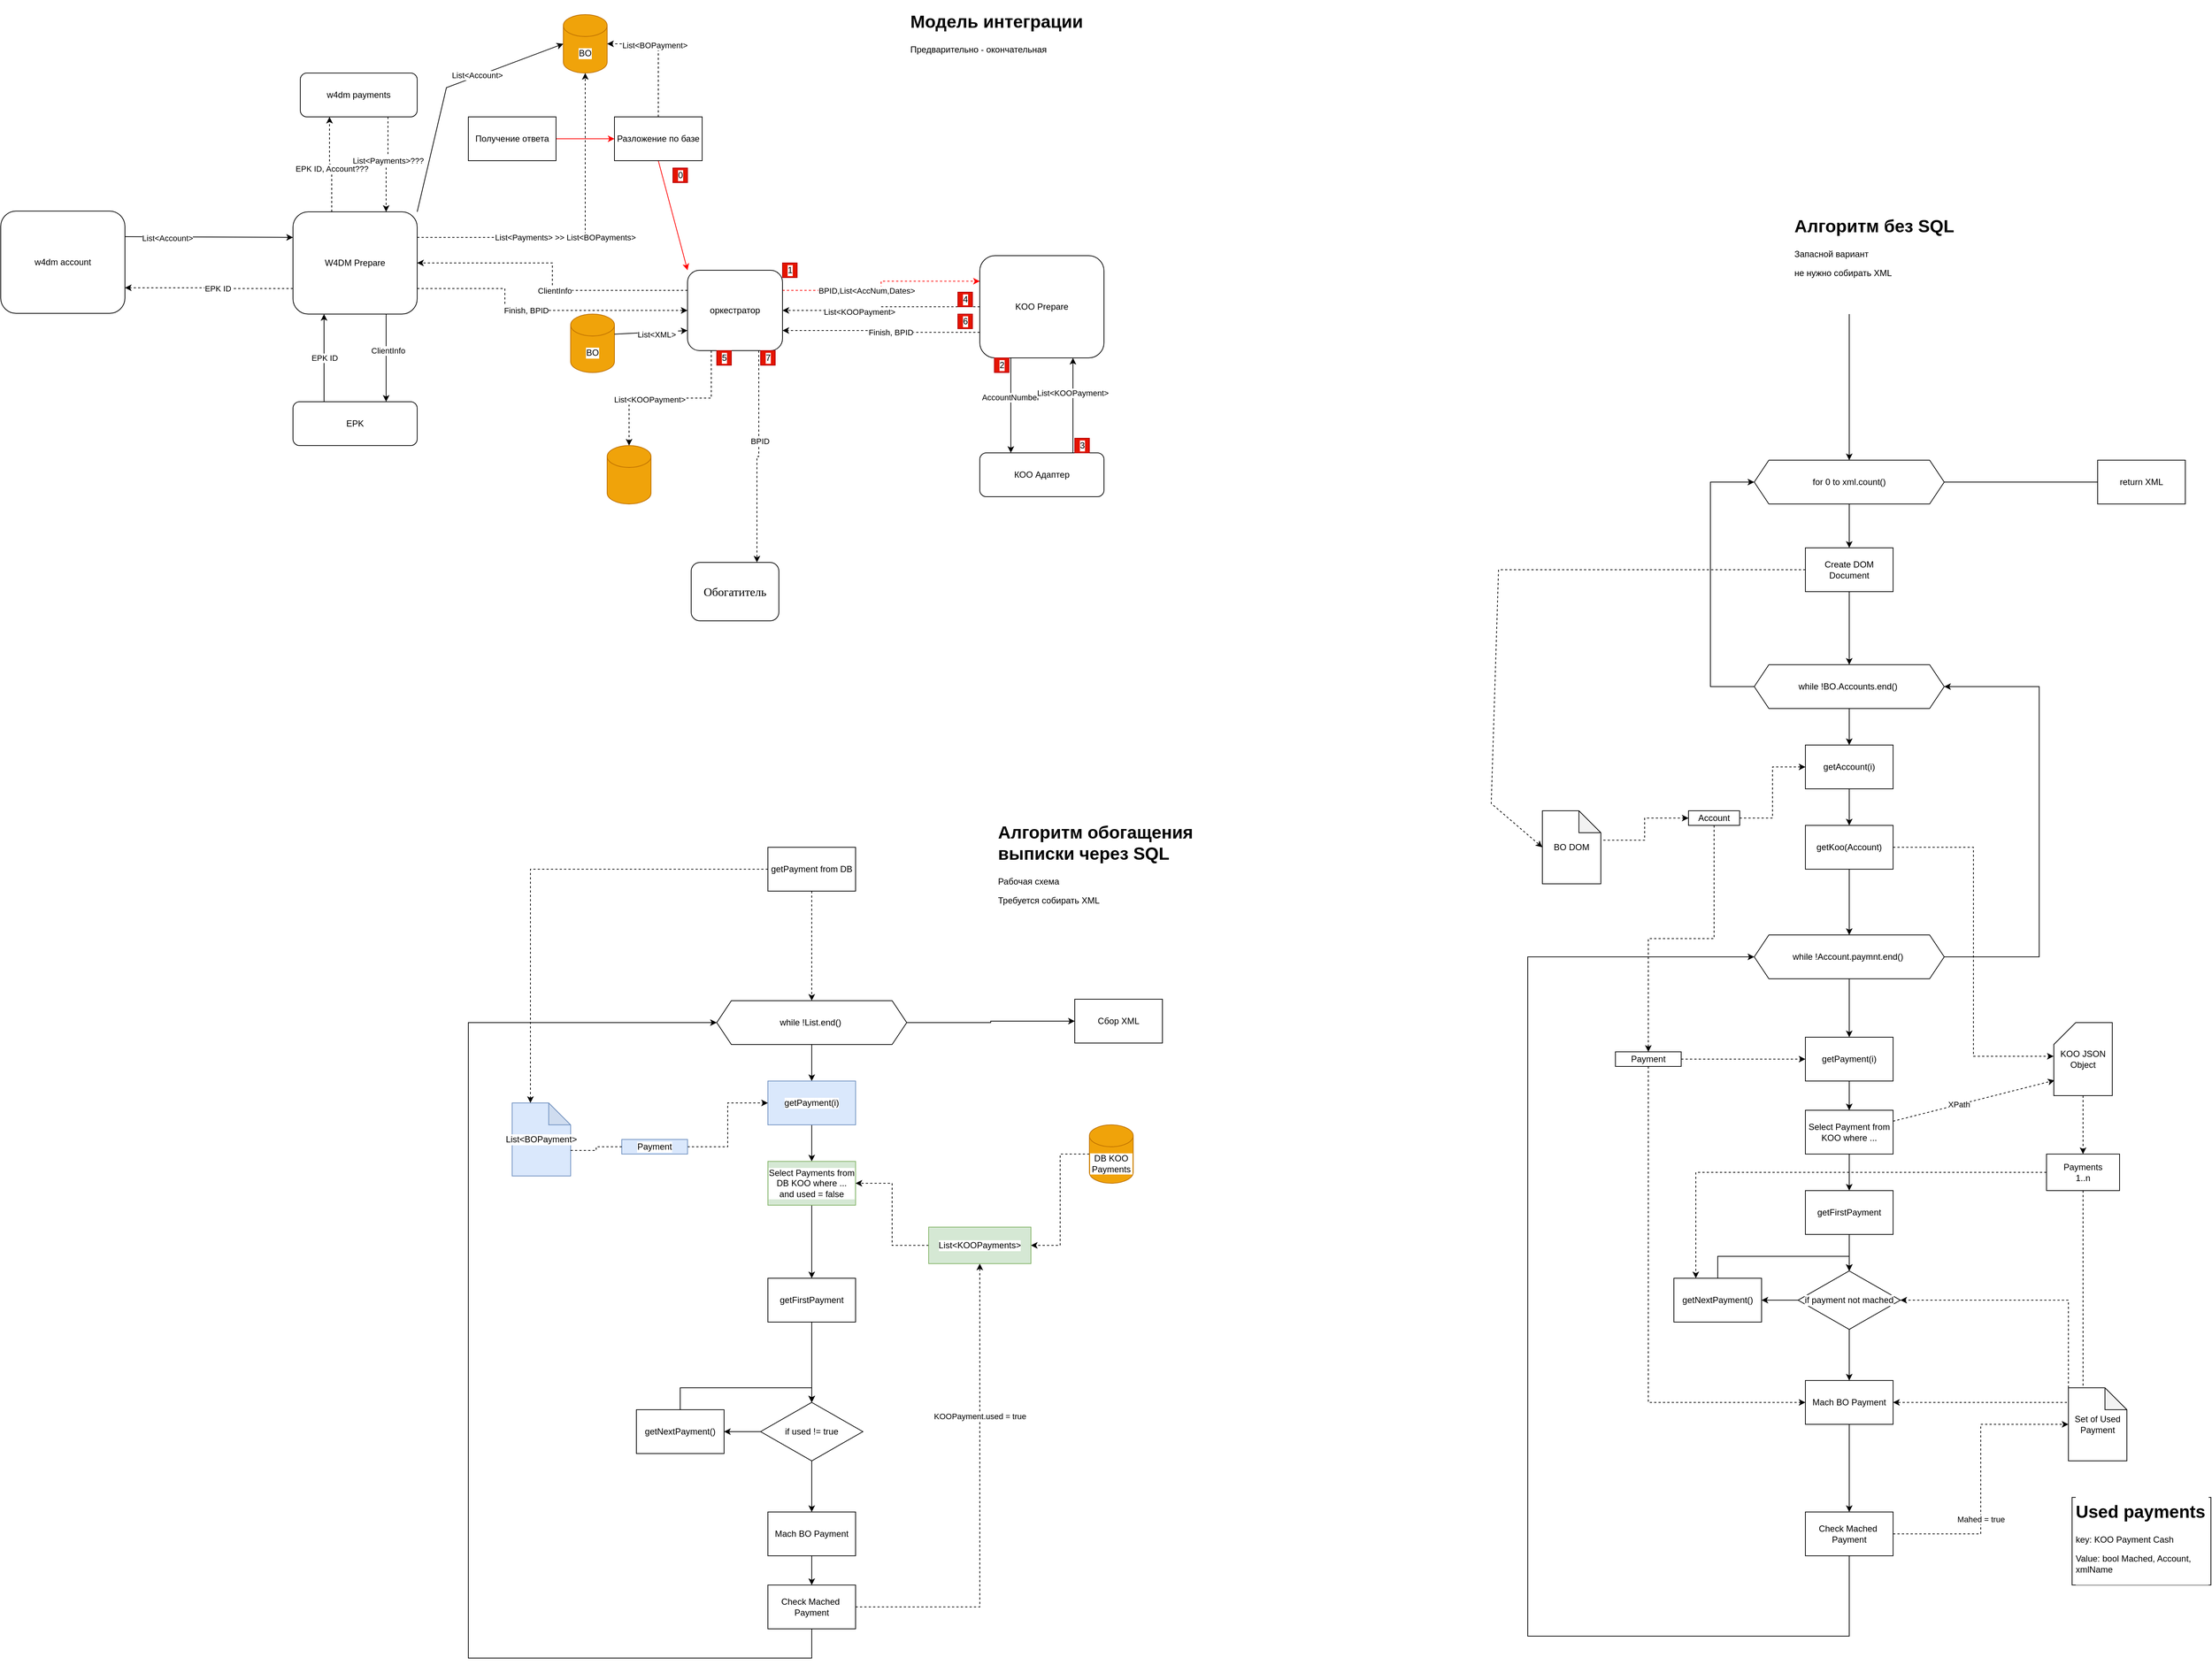 <mxfile version="15.7.0" type="github">
  <diagram name="Page-1" id="2a216829-ef6e-dabb-86c1-c78162f3ba2b">
    <mxGraphModel dx="3617" dy="649" grid="1" gridSize="10" guides="1" tooltips="1" connect="1" arrows="1" fold="1" page="1" pageScale="1" pageWidth="2500" pageHeight="2500" background="none" math="0" shadow="0">
      <root>
        <mxCell id="0" />
        <mxCell id="1" parent="0" />
        <mxCell id="DUJSbAO_SeQVWcdD6BOS-155" style="edgeStyle=orthogonalEdgeStyle;rounded=0;orthogonalLoop=1;jettySize=auto;html=1;exitX=1;exitY=0.25;exitDx=0;exitDy=0;entryX=0;entryY=0.25;entryDx=0;entryDy=0;dashed=1;labelBackgroundColor=default;fontColor=default;strokeColor=#FF0000;fillColor=#f8cecc;" parent="1" source="DUJSbAO_SeQVWcdD6BOS-2" target="DUJSbAO_SeQVWcdD6BOS-3" edge="1">
          <mxGeometry relative="1" as="geometry" />
        </mxCell>
        <mxCell id="DUJSbAO_SeQVWcdD6BOS-156" value="BPID,List&amp;lt;AccNum,Dates&amp;gt;" style="edgeLabel;html=1;align=center;verticalAlign=middle;resizable=0;points=[];fontColor=default;labelBackgroundColor=default;" parent="DUJSbAO_SeQVWcdD6BOS-155" vertex="1" connectable="0">
          <mxGeometry x="-0.188" relative="1" as="geometry">
            <mxPoint as="offset" />
          </mxGeometry>
        </mxCell>
        <mxCell id="DUJSbAO_SeQVWcdD6BOS-170" style="edgeStyle=orthogonalEdgeStyle;rounded=0;orthogonalLoop=1;jettySize=auto;html=1;exitX=0.75;exitY=1;exitDx=0;exitDy=0;entryX=0.75;entryY=0;entryDx=0;entryDy=0;dashed=1;labelBackgroundColor=default;fontColor=default;strokeColor=default;fillColor=default;" parent="1" source="DUJSbAO_SeQVWcdD6BOS-2" target="DUJSbAO_SeQVWcdD6BOS-76" edge="1">
          <mxGeometry relative="1" as="geometry" />
        </mxCell>
        <mxCell id="DUJSbAO_SeQVWcdD6BOS-173" value="BPID" style="edgeLabel;html=1;align=center;verticalAlign=middle;resizable=0;points=[];fontColor=default;labelBackgroundColor=default;" parent="DUJSbAO_SeQVWcdD6BOS-170" vertex="1" connectable="0">
          <mxGeometry x="-0.154" y="1" relative="1" as="geometry">
            <mxPoint as="offset" />
          </mxGeometry>
        </mxCell>
        <mxCell id="DUJSbAO_SeQVWcdD6BOS-2" value="оркестратор" style="rounded=1;whiteSpace=wrap;html=1;fillColor=default;strokeColor=default;fontColor=default;labelBackgroundColor=default;" parent="1" vertex="1">
          <mxGeometry x="370" y="380" width="130" height="110" as="geometry" />
        </mxCell>
        <mxCell id="DUJSbAO_SeQVWcdD6BOS-158" style="edgeStyle=orthogonalEdgeStyle;rounded=0;orthogonalLoop=1;jettySize=auto;html=1;exitX=0;exitY=0.5;exitDx=0;exitDy=0;entryX=1;entryY=0.5;entryDx=0;entryDy=0;dashed=1;labelBackgroundColor=default;fontColor=default;strokeColor=default;fillColor=default;" parent="1" source="DUJSbAO_SeQVWcdD6BOS-3" target="DUJSbAO_SeQVWcdD6BOS-2" edge="1">
          <mxGeometry relative="1" as="geometry" />
        </mxCell>
        <mxCell id="DUJSbAO_SeQVWcdD6BOS-159" value="List&amp;lt;KOOPayment&amp;gt;" style="edgeLabel;html=1;align=center;verticalAlign=middle;resizable=0;points=[];fontColor=default;labelBackgroundColor=default;" parent="DUJSbAO_SeQVWcdD6BOS-158" vertex="1" connectable="0">
          <mxGeometry x="0.236" y="2" relative="1" as="geometry">
            <mxPoint as="offset" />
          </mxGeometry>
        </mxCell>
        <mxCell id="DUJSbAO_SeQVWcdD6BOS-167" style="edgeStyle=orthogonalEdgeStyle;rounded=0;orthogonalLoop=1;jettySize=auto;html=1;exitX=0;exitY=0.75;exitDx=0;exitDy=0;entryX=1;entryY=0.75;entryDx=0;entryDy=0;dashed=1;labelBackgroundColor=default;fontColor=default;strokeColor=default;fillColor=default;" parent="1" source="DUJSbAO_SeQVWcdD6BOS-3" target="DUJSbAO_SeQVWcdD6BOS-2" edge="1">
          <mxGeometry relative="1" as="geometry" />
        </mxCell>
        <mxCell id="DUJSbAO_SeQVWcdD6BOS-168" value="Finish, BPID" style="edgeLabel;html=1;align=center;verticalAlign=middle;resizable=0;points=[];fontColor=default;labelBackgroundColor=default;" parent="DUJSbAO_SeQVWcdD6BOS-167" vertex="1" connectable="0">
          <mxGeometry x="-0.105" relative="1" as="geometry">
            <mxPoint as="offset" />
          </mxGeometry>
        </mxCell>
        <mxCell id="DUJSbAO_SeQVWcdD6BOS-3" value="KOO Prepare" style="rounded=1;whiteSpace=wrap;html=1;fillColor=default;strokeColor=default;fontColor=default;labelBackgroundColor=default;" parent="1" vertex="1">
          <mxGeometry x="770" y="360" width="170" height="140" as="geometry" />
        </mxCell>
        <mxCell id="DUJSbAO_SeQVWcdD6BOS-4" value="КОО Адаптер" style="rounded=1;whiteSpace=wrap;html=1;fillColor=default;strokeColor=default;fontColor=default;labelBackgroundColor=default;" parent="1" vertex="1">
          <mxGeometry x="770" y="630" width="170" height="60" as="geometry" />
        </mxCell>
        <mxCell id="DUJSbAO_SeQVWcdD6BOS-7" value="" style="endArrow=classic;html=1;rounded=0;labelBackgroundColor=default;fontColor=default;strokeColor=default;entryX=0.25;entryY=0;entryDx=0;entryDy=0;exitX=0.25;exitY=1;exitDx=0;exitDy=0;" parent="1" source="DUJSbAO_SeQVWcdD6BOS-3" target="DUJSbAO_SeQVWcdD6BOS-4" edge="1">
          <mxGeometry width="50" height="50" relative="1" as="geometry">
            <mxPoint x="700" y="560" as="sourcePoint" />
            <mxPoint x="750" y="510" as="targetPoint" />
          </mxGeometry>
        </mxCell>
        <mxCell id="DUJSbAO_SeQVWcdD6BOS-8" value="AccountNumber" style="edgeLabel;html=1;align=center;verticalAlign=middle;resizable=0;points=[];fontColor=default;labelBackgroundColor=default;" parent="DUJSbAO_SeQVWcdD6BOS-7" vertex="1" connectable="0">
          <mxGeometry x="-0.169" y="-1" relative="1" as="geometry">
            <mxPoint as="offset" />
          </mxGeometry>
        </mxCell>
        <mxCell id="DUJSbAO_SeQVWcdD6BOS-10" value="" style="endArrow=classic;html=1;rounded=0;labelBackgroundColor=default;fontColor=default;strokeColor=default;entryX=0.75;entryY=1;entryDx=0;entryDy=0;exitX=0.75;exitY=0;exitDx=0;exitDy=0;" parent="1" source="DUJSbAO_SeQVWcdD6BOS-4" target="DUJSbAO_SeQVWcdD6BOS-3" edge="1">
          <mxGeometry width="50" height="50" relative="1" as="geometry">
            <mxPoint x="820" y="610" as="sourcePoint" />
            <mxPoint x="870" y="560" as="targetPoint" />
          </mxGeometry>
        </mxCell>
        <mxCell id="DUJSbAO_SeQVWcdD6BOS-11" value="List&amp;lt;KOOPayment&amp;gt;" style="edgeLabel;html=1;align=center;verticalAlign=middle;resizable=0;points=[];fontColor=default;labelBackgroundColor=default;" parent="DUJSbAO_SeQVWcdD6BOS-10" vertex="1" connectable="0">
          <mxGeometry x="0.262" y="2" relative="1" as="geometry">
            <mxPoint x="1" as="offset" />
          </mxGeometry>
        </mxCell>
        <mxCell id="DUJSbAO_SeQVWcdD6BOS-41" value="BO" style="shape=cylinder3;whiteSpace=wrap;html=1;boundedLbl=1;backgroundOutline=1;size=15;fontColor=#000000;strokeColor=#BD7000;fillColor=#f0a30a;labelBackgroundColor=default;" parent="1" vertex="1">
          <mxGeometry x="210" y="440" width="60" height="80" as="geometry" />
        </mxCell>
        <mxCell id="DUJSbAO_SeQVWcdD6BOS-42" value="" style="endArrow=classic;html=1;rounded=0;labelBackgroundColor=default;fontColor=default;strokeColor=default;exitX=1;exitY=0;exitDx=0;exitDy=27.5;exitPerimeter=0;entryX=0;entryY=0.75;entryDx=0;entryDy=0;" parent="1" source="DUJSbAO_SeQVWcdD6BOS-41" target="DUJSbAO_SeQVWcdD6BOS-2" edge="1">
          <mxGeometry width="50" height="50" relative="1" as="geometry">
            <mxPoint x="350" y="570" as="sourcePoint" />
            <mxPoint x="400" y="520" as="targetPoint" />
          </mxGeometry>
        </mxCell>
        <mxCell id="DUJSbAO_SeQVWcdD6BOS-43" value="List&amp;lt;XML&amp;gt;&amp;nbsp;" style="edgeLabel;html=1;align=center;verticalAlign=middle;resizable=0;points=[];fontColor=default;labelBackgroundColor=default;" parent="DUJSbAO_SeQVWcdD6BOS-42" vertex="1" connectable="0">
          <mxGeometry x="0.158" y="-3" relative="1" as="geometry">
            <mxPoint x="1" as="offset" />
          </mxGeometry>
        </mxCell>
        <mxCell id="DUJSbAO_SeQVWcdD6BOS-76" value="&lt;p class=&quot;MsoNormal&quot;&gt;&lt;span style=&quot;font-size: 12.0pt ; line-height: 107% ; font-family: &amp;quot;times new roman&amp;quot; , serif&quot;&gt;Обогатитель&lt;/span&gt;&lt;/p&gt;" style="rounded=1;whiteSpace=wrap;html=1;fillColor=default;strokeColor=default;fontColor=default;labelBackgroundColor=default;" parent="1" vertex="1">
          <mxGeometry x="375" y="780" width="120" height="80" as="geometry" />
        </mxCell>
        <mxCell id="DUJSbAO_SeQVWcdD6BOS-90" style="edgeStyle=orthogonalEdgeStyle;rounded=0;orthogonalLoop=1;jettySize=auto;html=1;exitX=0.5;exitY=1;exitDx=0;exitDy=0;entryX=0.5;entryY=0;entryDx=0;entryDy=0;labelBackgroundColor=default;fontColor=default;strokeColor=default;fillColor=default;" parent="1" source="DUJSbAO_SeQVWcdD6BOS-78" edge="1">
          <mxGeometry relative="1" as="geometry">
            <mxPoint x="540" y="1490" as="targetPoint" />
          </mxGeometry>
        </mxCell>
        <mxCell id="DUJSbAO_SeQVWcdD6BOS-263" style="edgeStyle=orthogonalEdgeStyle;rounded=0;orthogonalLoop=1;jettySize=auto;html=1;exitX=1;exitY=0.5;exitDx=0;exitDy=0;labelBackgroundColor=default;fontColor=default;strokeColor=default;fillColor=default;" parent="1" source="DUJSbAO_SeQVWcdD6BOS-78" target="DUJSbAO_SeQVWcdD6BOS-264" edge="1">
          <mxGeometry relative="1" as="geometry">
            <mxPoint x="1250" y="1409.571" as="targetPoint" />
          </mxGeometry>
        </mxCell>
        <mxCell id="DUJSbAO_SeQVWcdD6BOS-78" value="while !List.end()&amp;nbsp;" style="shape=hexagon;perimeter=hexagonPerimeter2;whiteSpace=wrap;html=1;fixedSize=1;labelBackgroundColor=default;fontColor=default;strokeColor=default;fillColor=default;" parent="1" vertex="1">
          <mxGeometry x="410.0" y="1380" width="260" height="60" as="geometry" />
        </mxCell>
        <mxCell id="DUJSbAO_SeQVWcdD6BOS-98" style="edgeStyle=orthogonalEdgeStyle;rounded=0;orthogonalLoop=1;jettySize=auto;html=1;exitX=0.5;exitY=1;exitDx=0;exitDy=0;entryX=0.5;entryY=0;entryDx=0;entryDy=0;labelBackgroundColor=default;fontColor=default;strokeColor=default;fillColor=default;" parent="1" source="DUJSbAO_SeQVWcdD6BOS-79" target="DUJSbAO_SeQVWcdD6BOS-93" edge="1">
          <mxGeometry relative="1" as="geometry" />
        </mxCell>
        <mxCell id="DUJSbAO_SeQVWcdD6BOS-79" value="getPayment(i)" style="rounded=0;whiteSpace=wrap;html=1;labelBackgroundColor=default;strokeColor=#6c8ebf;fillColor=#dae8fc;fontColor=default;" parent="1" vertex="1">
          <mxGeometry x="480.0" y="1490" width="120" height="60" as="geometry" />
        </mxCell>
        <mxCell id="DUJSbAO_SeQVWcdD6BOS-81" value="List&amp;lt;BOPayment&amp;gt;" style="shape=note;whiteSpace=wrap;html=1;backgroundOutline=1;darkOpacity=0.05;labelBackgroundColor=default;strokeColor=#6c8ebf;fillColor=#dae8fc;fontColor=default;" parent="1" vertex="1">
          <mxGeometry x="130.0" y="1520" width="80" height="100" as="geometry" />
        </mxCell>
        <mxCell id="DUJSbAO_SeQVWcdD6BOS-101" style="edgeStyle=orthogonalEdgeStyle;rounded=0;orthogonalLoop=1;jettySize=auto;html=1;exitX=0.5;exitY=1;exitDx=0;exitDy=0;labelBackgroundColor=default;fontColor=default;strokeColor=default;fillColor=default;entryX=0.5;entryY=0;entryDx=0;entryDy=0;" parent="1" source="DUJSbAO_SeQVWcdD6BOS-93" target="DUJSbAO_SeQVWcdD6BOS-116" edge="1">
          <mxGeometry relative="1" as="geometry">
            <mxPoint x="540.0" y="1750" as="targetPoint" />
          </mxGeometry>
        </mxCell>
        <mxCell id="DUJSbAO_SeQVWcdD6BOS-93" value="Select Payments from DB KOO where ... and used = false" style="rounded=0;whiteSpace=wrap;html=1;labelBackgroundColor=default;strokeColor=#82b366;fillColor=#d5e8d4;fontColor=default;" parent="1" vertex="1">
          <mxGeometry x="480.0" y="1600" width="120" height="60" as="geometry" />
        </mxCell>
        <mxCell id="DUJSbAO_SeQVWcdD6BOS-96" style="edgeStyle=orthogonalEdgeStyle;rounded=0;orthogonalLoop=1;jettySize=auto;html=1;exitX=1;exitY=0.5;exitDx=0;exitDy=0;entryX=0;entryY=0.5;entryDx=0;entryDy=0;labelBackgroundColor=default;fontColor=default;strokeColor=default;fillColor=default;dashed=1;startArrow=none;" parent="1" source="DUJSbAO_SeQVWcdD6BOS-105" target="DUJSbAO_SeQVWcdD6BOS-79" edge="1">
          <mxGeometry relative="1" as="geometry">
            <mxPoint x="390.0" y="1590" as="sourcePoint" />
          </mxGeometry>
        </mxCell>
        <mxCell id="DUJSbAO_SeQVWcdD6BOS-120" value="" style="edgeStyle=orthogonalEdgeStyle;rounded=0;orthogonalLoop=1;jettySize=auto;html=1;labelBackgroundColor=default;fontColor=default;strokeColor=default;fillColor=default;" parent="1" source="DUJSbAO_SeQVWcdD6BOS-116" target="DUJSbAO_SeQVWcdD6BOS-133" edge="1">
          <mxGeometry relative="1" as="geometry" />
        </mxCell>
        <mxCell id="DUJSbAO_SeQVWcdD6BOS-154" value="" style="edgeStyle=orthogonalEdgeStyle;rounded=0;orthogonalLoop=1;jettySize=auto;html=1;dashed=1;labelBackgroundColor=default;fontColor=default;strokeColor=default;fillColor=default;" parent="1" source="DUJSbAO_SeQVWcdD6BOS-116" target="DUJSbAO_SeQVWcdD6BOS-133" edge="1">
          <mxGeometry relative="1" as="geometry" />
        </mxCell>
        <mxCell id="DUJSbAO_SeQVWcdD6BOS-116" value="getFirstPayment" style="whiteSpace=wrap;html=1;rounded=0;labelBackgroundColor=default;fillColor=default;strokeColor=default;fontColor=default;" parent="1" vertex="1">
          <mxGeometry x="480.0" y="1760" width="120" height="60" as="geometry" />
        </mxCell>
        <mxCell id="DUJSbAO_SeQVWcdD6BOS-123" value="" style="edgeStyle=orthogonalEdgeStyle;rounded=0;orthogonalLoop=1;jettySize=auto;html=1;labelBackgroundColor=default;fontColor=default;strokeColor=default;fillColor=default;" parent="1" source="DUJSbAO_SeQVWcdD6BOS-119" target="DUJSbAO_SeQVWcdD6BOS-122" edge="1">
          <mxGeometry relative="1" as="geometry" />
        </mxCell>
        <mxCell id="DUJSbAO_SeQVWcdD6BOS-119" value="Mach BO Payment" style="whiteSpace=wrap;html=1;rounded=0;labelBackgroundColor=default;fillColor=default;strokeColor=default;fontColor=default;" parent="1" vertex="1">
          <mxGeometry x="480.0" y="2080" width="120" height="60" as="geometry" />
        </mxCell>
        <mxCell id="DUJSbAO_SeQVWcdD6BOS-132" style="edgeStyle=orthogonalEdgeStyle;rounded=0;orthogonalLoop=1;jettySize=auto;html=1;exitX=0.5;exitY=1;exitDx=0;exitDy=0;entryX=0;entryY=0.5;entryDx=0;entryDy=0;labelBackgroundColor=default;fontColor=default;strokeColor=default;fillColor=default;startArrow=none;" parent="1" source="DUJSbAO_SeQVWcdD6BOS-122" target="DUJSbAO_SeQVWcdD6BOS-78" edge="1">
          <mxGeometry relative="1" as="geometry">
            <mxPoint x="540.0" y="2340.0" as="sourcePoint" />
            <mxPoint x="540.0" y="2270" as="targetPoint" />
            <Array as="points">
              <mxPoint x="540" y="2280" />
              <mxPoint x="70" y="2280" />
              <mxPoint x="70" y="1410" />
            </Array>
          </mxGeometry>
        </mxCell>
        <mxCell id="DUJSbAO_SeQVWcdD6BOS-252" style="edgeStyle=orthogonalEdgeStyle;rounded=0;orthogonalLoop=1;jettySize=auto;html=1;exitX=1;exitY=0.5;exitDx=0;exitDy=0;entryX=0.5;entryY=1;entryDx=0;entryDy=0;dashed=1;labelBackgroundColor=default;fontColor=default;strokeColor=default;fillColor=default;" parent="1" source="DUJSbAO_SeQVWcdD6BOS-122" target="DUJSbAO_SeQVWcdD6BOS-112" edge="1">
          <mxGeometry relative="1" as="geometry" />
        </mxCell>
        <mxCell id="DUJSbAO_SeQVWcdD6BOS-253" value="KOOPayment.used = true" style="edgeLabel;html=1;align=center;verticalAlign=middle;resizable=0;points=[];fontColor=default;labelBackgroundColor=default;" parent="DUJSbAO_SeQVWcdD6BOS-252" vertex="1" connectable="0">
          <mxGeometry x="0.348" relative="1" as="geometry">
            <mxPoint as="offset" />
          </mxGeometry>
        </mxCell>
        <mxCell id="DUJSbAO_SeQVWcdD6BOS-122" value="Check Mached&amp;nbsp; Payment" style="whiteSpace=wrap;html=1;rounded=0;labelBackgroundColor=default;fillColor=default;strokeColor=default;fontColor=default;" parent="1" vertex="1">
          <mxGeometry x="480.0" y="2180" width="120" height="60" as="geometry" />
        </mxCell>
        <mxCell id="DUJSbAO_SeQVWcdD6BOS-135" style="edgeStyle=orthogonalEdgeStyle;rounded=0;orthogonalLoop=1;jettySize=auto;html=1;exitX=0.5;exitY=1;exitDx=0;exitDy=0;entryX=0.5;entryY=0;entryDx=0;entryDy=0;labelBackgroundColor=default;fontColor=default;strokeColor=default;fillColor=default;" parent="1" source="DUJSbAO_SeQVWcdD6BOS-133" target="DUJSbAO_SeQVWcdD6BOS-119" edge="1">
          <mxGeometry relative="1" as="geometry" />
        </mxCell>
        <mxCell id="DUJSbAO_SeQVWcdD6BOS-138" style="edgeStyle=orthogonalEdgeStyle;rounded=0;orthogonalLoop=1;jettySize=auto;html=1;exitX=0;exitY=0.5;exitDx=0;exitDy=0;entryX=1;entryY=0.5;entryDx=0;entryDy=0;labelBackgroundColor=default;fontColor=default;strokeColor=default;fillColor=default;" parent="1" source="DUJSbAO_SeQVWcdD6BOS-133" target="DUJSbAO_SeQVWcdD6BOS-137" edge="1">
          <mxGeometry relative="1" as="geometry" />
        </mxCell>
        <mxCell id="DUJSbAO_SeQVWcdD6BOS-133" value="if used != true" style="rhombus;whiteSpace=wrap;html=1;labelBackgroundColor=default;fontColor=default;strokeColor=default;fillColor=default;" parent="1" vertex="1">
          <mxGeometry x="470.0" y="1930" width="140" height="80" as="geometry" />
        </mxCell>
        <mxCell id="DUJSbAO_SeQVWcdD6BOS-139" style="edgeStyle=orthogonalEdgeStyle;rounded=0;orthogonalLoop=1;jettySize=auto;html=1;exitX=0.5;exitY=0;exitDx=0;exitDy=0;entryX=0.5;entryY=0;entryDx=0;entryDy=0;labelBackgroundColor=default;fontColor=default;strokeColor=default;fillColor=default;" parent="1" source="DUJSbAO_SeQVWcdD6BOS-137" target="DUJSbAO_SeQVWcdD6BOS-133" edge="1">
          <mxGeometry relative="1" as="geometry" />
        </mxCell>
        <mxCell id="DUJSbAO_SeQVWcdD6BOS-137" value="getNextPayment()" style="rounded=0;whiteSpace=wrap;html=1;labelBackgroundColor=default;fontColor=default;strokeColor=default;fillColor=default;" parent="1" vertex="1">
          <mxGeometry x="300.0" y="1940" width="120" height="60" as="geometry" />
        </mxCell>
        <mxCell id="DUJSbAO_SeQVWcdD6BOS-157" value="" style="shape=cylinder3;whiteSpace=wrap;html=1;boundedLbl=1;backgroundOutline=1;size=15;labelBackgroundColor=default;fontColor=#000000;strokeColor=#BD7000;fillColor=#f0a30a;" parent="1" vertex="1">
          <mxGeometry x="260" y="620" width="60" height="80" as="geometry" />
        </mxCell>
        <mxCell id="DUJSbAO_SeQVWcdD6BOS-160" value="1" style="text;html=1;align=center;verticalAlign=middle;resizable=0;points=[];autosize=1;strokeColor=#B20000;fillColor=#e51400;fontColor=default;labelBackgroundColor=default;" parent="1" vertex="1">
          <mxGeometry x="500" y="370" width="20" height="20" as="geometry" />
        </mxCell>
        <mxCell id="DUJSbAO_SeQVWcdD6BOS-161" value="2" style="text;html=1;align=center;verticalAlign=middle;resizable=0;points=[];autosize=1;strokeColor=#B20000;fillColor=#e51400;fontColor=default;labelBackgroundColor=default;" parent="1" vertex="1">
          <mxGeometry x="790" y="500" width="20" height="20" as="geometry" />
        </mxCell>
        <mxCell id="DUJSbAO_SeQVWcdD6BOS-162" value="3" style="text;html=1;align=center;verticalAlign=middle;resizable=0;points=[];autosize=1;strokeColor=#B20000;fillColor=#e51400;fontColor=default;labelBackgroundColor=default;" parent="1" vertex="1">
          <mxGeometry x="900" y="610" width="20" height="20" as="geometry" />
        </mxCell>
        <mxCell id="DUJSbAO_SeQVWcdD6BOS-163" value="4" style="text;html=1;align=center;verticalAlign=middle;resizable=0;points=[];autosize=1;strokeColor=#B20000;fillColor=#e51400;fontColor=default;labelBackgroundColor=default;" parent="1" vertex="1">
          <mxGeometry x="740" y="410" width="20" height="20" as="geometry" />
        </mxCell>
        <mxCell id="DUJSbAO_SeQVWcdD6BOS-164" style="edgeStyle=orthogonalEdgeStyle;rounded=0;orthogonalLoop=1;jettySize=auto;html=1;exitX=0.25;exitY=1;exitDx=0;exitDy=0;entryX=0.5;entryY=0;entryDx=0;entryDy=0;dashed=1;labelBackgroundColor=default;fontColor=default;strokeColor=default;fillColor=default;entryPerimeter=0;" parent="1" source="DUJSbAO_SeQVWcdD6BOS-2" target="DUJSbAO_SeQVWcdD6BOS-157" edge="1">
          <mxGeometry relative="1" as="geometry">
            <mxPoint x="780" y="440" as="sourcePoint" />
            <mxPoint x="510" y="435" as="targetPoint" />
          </mxGeometry>
        </mxCell>
        <mxCell id="DUJSbAO_SeQVWcdD6BOS-165" value="List&amp;lt;KOOPayment&amp;gt;" style="edgeLabel;html=1;align=center;verticalAlign=middle;resizable=0;points=[];fontColor=default;labelBackgroundColor=default;" parent="DUJSbAO_SeQVWcdD6BOS-164" vertex="1" connectable="0">
          <mxGeometry x="0.236" y="2" relative="1" as="geometry">
            <mxPoint as="offset" />
          </mxGeometry>
        </mxCell>
        <mxCell id="DUJSbAO_SeQVWcdD6BOS-166" value="5" style="text;html=1;align=center;verticalAlign=middle;resizable=0;points=[];autosize=1;strokeColor=#B20000;fillColor=#e51400;fontColor=default;labelBackgroundColor=default;" parent="1" vertex="1">
          <mxGeometry x="410" y="490" width="20" height="20" as="geometry" />
        </mxCell>
        <mxCell id="DUJSbAO_SeQVWcdD6BOS-169" value="6" style="text;html=1;align=center;verticalAlign=middle;resizable=0;points=[];autosize=1;strokeColor=#B20000;fillColor=#e51400;fontColor=default;labelBackgroundColor=default;" parent="1" vertex="1">
          <mxGeometry x="740" y="440" width="20" height="20" as="geometry" />
        </mxCell>
        <mxCell id="DUJSbAO_SeQVWcdD6BOS-172" value="7" style="text;html=1;align=center;verticalAlign=middle;resizable=0;points=[];autosize=1;strokeColor=#B20000;fillColor=#e51400;fontColor=default;labelBackgroundColor=default;" parent="1" vertex="1">
          <mxGeometry x="470" y="490" width="20" height="20" as="geometry" />
        </mxCell>
        <mxCell id="DUJSbAO_SeQVWcdD6BOS-175" style="edgeStyle=orthogonalEdgeStyle;rounded=0;orthogonalLoop=1;jettySize=auto;html=1;exitX=0.5;exitY=1;exitDx=0;exitDy=0;entryX=0.5;entryY=0;entryDx=0;entryDy=0;labelBackgroundColor=default;fontColor=default;strokeColor=default;fillColor=default;" parent="1" source="DUJSbAO_SeQVWcdD6BOS-177" edge="1">
          <mxGeometry relative="1" as="geometry">
            <mxPoint x="1960.0" y="1030" as="targetPoint" />
          </mxGeometry>
        </mxCell>
        <mxCell id="DUJSbAO_SeQVWcdD6BOS-176" style="edgeStyle=orthogonalEdgeStyle;rounded=0;orthogonalLoop=1;jettySize=auto;html=1;exitX=0;exitY=0.5;exitDx=0;exitDy=0;entryX=0;entryY=0.5;entryDx=0;entryDy=0;labelBackgroundColor=default;fontColor=default;strokeColor=default;fillColor=default;" parent="1" source="DUJSbAO_SeQVWcdD6BOS-177" target="DUJSbAO_SeQVWcdD6BOS-184" edge="1">
          <mxGeometry relative="1" as="geometry">
            <Array as="points">
              <mxPoint x="1770" y="950" />
              <mxPoint x="1770" y="670" />
            </Array>
          </mxGeometry>
        </mxCell>
        <mxCell id="DUJSbAO_SeQVWcdD6BOS-177" value="while !BO.Accounts.end()&amp;nbsp;" style="shape=hexagon;perimeter=hexagonPerimeter2;whiteSpace=wrap;html=1;fixedSize=1;labelBackgroundColor=default;fontColor=default;strokeColor=default;fillColor=default;" parent="1" vertex="1">
          <mxGeometry x="1830" y="920" width="260" height="60" as="geometry" />
        </mxCell>
        <mxCell id="DUJSbAO_SeQVWcdD6BOS-178" style="edgeStyle=orthogonalEdgeStyle;rounded=0;orthogonalLoop=1;jettySize=auto;html=1;exitX=0.5;exitY=1;exitDx=0;exitDy=0;entryX=0.5;entryY=0;entryDx=0;entryDy=0;labelBackgroundColor=default;fontColor=default;strokeColor=default;fillColor=default;" parent="1" source="DUJSbAO_SeQVWcdD6BOS-179" target="DUJSbAO_SeQVWcdD6BOS-194" edge="1">
          <mxGeometry relative="1" as="geometry" />
        </mxCell>
        <mxCell id="DUJSbAO_SeQVWcdD6BOS-179" value="getAccount(i)" style="rounded=0;whiteSpace=wrap;html=1;labelBackgroundColor=default;strokeColor=default;fillColor=default;fontColor=default;" parent="1" vertex="1">
          <mxGeometry x="1900" y="1030" width="120" height="60" as="geometry" />
        </mxCell>
        <mxCell id="DUJSbAO_SeQVWcdD6BOS-180" style="edgeStyle=orthogonalEdgeStyle;rounded=0;orthogonalLoop=1;jettySize=auto;html=1;exitX=0.968;exitY=0.402;exitDx=0;exitDy=0;exitPerimeter=0;labelBackgroundColor=default;fontColor=default;strokeColor=default;fillColor=default;entryX=0;entryY=0.5;entryDx=0;entryDy=0;dashed=1;" parent="1" source="DUJSbAO_SeQVWcdD6BOS-181" target="DUJSbAO_SeQVWcdD6BOS-197" edge="1">
          <mxGeometry relative="1" as="geometry">
            <mxPoint x="1750" y="1150" as="targetPoint" />
          </mxGeometry>
        </mxCell>
        <mxCell id="DUJSbAO_SeQVWcdD6BOS-181" value="BO DOM" style="shape=note;whiteSpace=wrap;html=1;backgroundOutline=1;darkOpacity=0.05;labelBackgroundColor=default;strokeColor=default;fillColor=default;fontColor=default;" parent="1" vertex="1">
          <mxGeometry x="1540" y="1120" width="80" height="100" as="geometry" />
        </mxCell>
        <mxCell id="DUJSbAO_SeQVWcdD6BOS-182" style="edgeStyle=orthogonalEdgeStyle;rounded=0;orthogonalLoop=1;jettySize=auto;html=1;exitX=0.5;exitY=1;exitDx=0;exitDy=0;entryX=0.5;entryY=0;entryDx=0;entryDy=0;labelBackgroundColor=default;fontColor=default;strokeColor=default;fillColor=default;" parent="1" source="DUJSbAO_SeQVWcdD6BOS-184" target="DUJSbAO_SeQVWcdD6BOS-186" edge="1">
          <mxGeometry relative="1" as="geometry" />
        </mxCell>
        <mxCell id="DUJSbAO_SeQVWcdD6BOS-184" value="for 0 to xml.count()" style="shape=hexagon;perimeter=hexagonPerimeter2;whiteSpace=wrap;html=1;fixedSize=1;labelBackgroundColor=default;fontColor=default;strokeColor=default;fillColor=default;" parent="1" vertex="1">
          <mxGeometry x="1830" y="640" width="260" height="60" as="geometry" />
        </mxCell>
        <mxCell id="DUJSbAO_SeQVWcdD6BOS-185" style="edgeStyle=orthogonalEdgeStyle;rounded=0;orthogonalLoop=1;jettySize=auto;html=1;exitX=0.5;exitY=1;exitDx=0;exitDy=0;labelBackgroundColor=default;fontColor=default;strokeColor=default;fillColor=default;" parent="1" source="DUJSbAO_SeQVWcdD6BOS-186" target="DUJSbAO_SeQVWcdD6BOS-177" edge="1">
          <mxGeometry relative="1" as="geometry" />
        </mxCell>
        <mxCell id="DUJSbAO_SeQVWcdD6BOS-186" value="Create DOM Document" style="rounded=0;whiteSpace=wrap;html=1;labelBackgroundColor=default;strokeColor=default;fillColor=default;fontColor=default;" parent="1" vertex="1">
          <mxGeometry x="1900" y="760" width="120" height="60" as="geometry" />
        </mxCell>
        <mxCell id="DUJSbAO_SeQVWcdD6BOS-187" value="" style="endArrow=classic;html=1;rounded=0;labelBackgroundColor=default;fontColor=default;strokeColor=default;fillColor=default;exitX=0;exitY=0.5;exitDx=0;exitDy=0;entryX=0;entryY=0.5;entryDx=0;entryDy=0;entryPerimeter=0;dashed=1;" parent="1" source="DUJSbAO_SeQVWcdD6BOS-186" target="DUJSbAO_SeQVWcdD6BOS-181" edge="1">
          <mxGeometry width="50" height="50" relative="1" as="geometry">
            <mxPoint x="1740" y="1040" as="sourcePoint" />
            <mxPoint x="1790" y="990" as="targetPoint" />
            <Array as="points">
              <mxPoint x="1480" y="790" />
              <mxPoint x="1470" y="1110" />
            </Array>
          </mxGeometry>
        </mxCell>
        <mxCell id="DUJSbAO_SeQVWcdD6BOS-188" value="" style="edgeStyle=orthogonalEdgeStyle;rounded=0;orthogonalLoop=1;jettySize=auto;html=1;labelBackgroundColor=default;fontColor=default;strokeColor=default;fillColor=default;" parent="1" source="DUJSbAO_SeQVWcdD6BOS-190" target="DUJSbAO_SeQVWcdD6BOS-199" edge="1">
          <mxGeometry relative="1" as="geometry" />
        </mxCell>
        <mxCell id="DUJSbAO_SeQVWcdD6BOS-189" style="edgeStyle=orthogonalEdgeStyle;rounded=0;orthogonalLoop=1;jettySize=auto;html=1;exitX=1;exitY=0.5;exitDx=0;exitDy=0;labelBackgroundColor=default;fontColor=default;strokeColor=default;fillColor=default;entryX=1;entryY=0.5;entryDx=0;entryDy=0;" parent="1" source="DUJSbAO_SeQVWcdD6BOS-190" target="DUJSbAO_SeQVWcdD6BOS-177" edge="1">
          <mxGeometry relative="1" as="geometry">
            <mxPoint x="2100" y="950" as="targetPoint" />
            <Array as="points">
              <mxPoint x="2220" y="1320" />
              <mxPoint x="2220" y="950" />
            </Array>
          </mxGeometry>
        </mxCell>
        <mxCell id="DUJSbAO_SeQVWcdD6BOS-190" value="while !Account.paymnt.end()&amp;nbsp;" style="shape=hexagon;perimeter=hexagonPerimeter2;whiteSpace=wrap;html=1;fixedSize=1;labelBackgroundColor=default;fontColor=default;strokeColor=default;fillColor=default;" parent="1" vertex="1">
          <mxGeometry x="1830" y="1290" width="260" height="60" as="geometry" />
        </mxCell>
        <mxCell id="DUJSbAO_SeQVWcdD6BOS-191" value="KOO JSON Object" style="shape=card;whiteSpace=wrap;html=1;labelBackgroundColor=default;strokeColor=default;fillColor=default;fontColor=default;" parent="1" vertex="1">
          <mxGeometry x="2240" y="1410" width="80" height="100" as="geometry" />
        </mxCell>
        <mxCell id="DUJSbAO_SeQVWcdD6BOS-192" style="edgeStyle=orthogonalEdgeStyle;rounded=0;orthogonalLoop=1;jettySize=auto;html=1;exitX=1;exitY=0.5;exitDx=0;exitDy=0;entryX=-0.003;entryY=0.461;entryDx=0;entryDy=0;entryPerimeter=0;labelBackgroundColor=default;fontColor=default;strokeColor=default;fillColor=default;dashed=1;" parent="1" source="DUJSbAO_SeQVWcdD6BOS-194" target="DUJSbAO_SeQVWcdD6BOS-191" edge="1">
          <mxGeometry relative="1" as="geometry" />
        </mxCell>
        <mxCell id="DUJSbAO_SeQVWcdD6BOS-193" style="edgeStyle=orthogonalEdgeStyle;rounded=0;orthogonalLoop=1;jettySize=auto;html=1;exitX=0.5;exitY=1;exitDx=0;exitDy=0;labelBackgroundColor=default;fontColor=default;strokeColor=default;fillColor=default;" parent="1" source="DUJSbAO_SeQVWcdD6BOS-194" target="DUJSbAO_SeQVWcdD6BOS-190" edge="1">
          <mxGeometry relative="1" as="geometry" />
        </mxCell>
        <mxCell id="DUJSbAO_SeQVWcdD6BOS-194" value="getKoo(Account)" style="rounded=0;whiteSpace=wrap;html=1;labelBackgroundColor=default;strokeColor=default;fillColor=default;fontColor=default;" parent="1" vertex="1">
          <mxGeometry x="1900" y="1140" width="120" height="60" as="geometry" />
        </mxCell>
        <mxCell id="DUJSbAO_SeQVWcdD6BOS-195" style="edgeStyle=orthogonalEdgeStyle;rounded=0;orthogonalLoop=1;jettySize=auto;html=1;exitX=1;exitY=0.5;exitDx=0;exitDy=0;entryX=0;entryY=0.5;entryDx=0;entryDy=0;labelBackgroundColor=default;fontColor=default;strokeColor=default;fillColor=default;dashed=1;" parent="1" source="DUJSbAO_SeQVWcdD6BOS-197" target="DUJSbAO_SeQVWcdD6BOS-179" edge="1">
          <mxGeometry relative="1" as="geometry" />
        </mxCell>
        <mxCell id="DUJSbAO_SeQVWcdD6BOS-196" style="edgeStyle=orthogonalEdgeStyle;rounded=0;orthogonalLoop=1;jettySize=auto;html=1;exitX=0.5;exitY=1;exitDx=0;exitDy=0;entryX=0.5;entryY=0;entryDx=0;entryDy=0;labelBackgroundColor=default;fontColor=default;strokeColor=default;fillColor=default;dashed=1;" parent="1" source="DUJSbAO_SeQVWcdD6BOS-197" target="DUJSbAO_SeQVWcdD6BOS-202" edge="1">
          <mxGeometry relative="1" as="geometry" />
        </mxCell>
        <mxCell id="DUJSbAO_SeQVWcdD6BOS-197" value="Account" style="rounded=0;whiteSpace=wrap;html=1;labelBackgroundColor=default;strokeColor=default;fillColor=default;fontColor=default;" parent="1" vertex="1">
          <mxGeometry x="1740" y="1120" width="70" height="20" as="geometry" />
        </mxCell>
        <mxCell id="DUJSbAO_SeQVWcdD6BOS-198" style="edgeStyle=orthogonalEdgeStyle;rounded=0;orthogonalLoop=1;jettySize=auto;html=1;exitX=0.5;exitY=1;exitDx=0;exitDy=0;entryX=0.5;entryY=0;entryDx=0;entryDy=0;labelBackgroundColor=default;fontColor=default;strokeColor=default;fillColor=default;" parent="1" source="DUJSbAO_SeQVWcdD6BOS-199" target="DUJSbAO_SeQVWcdD6BOS-205" edge="1">
          <mxGeometry relative="1" as="geometry" />
        </mxCell>
        <mxCell id="DUJSbAO_SeQVWcdD6BOS-199" value="getPayment(i)" style="whiteSpace=wrap;html=1;labelBackgroundColor=default;fillColor=default;strokeColor=default;fontColor=default;" parent="1" vertex="1">
          <mxGeometry x="1900" y="1430" width="120" height="60" as="geometry" />
        </mxCell>
        <mxCell id="DUJSbAO_SeQVWcdD6BOS-200" style="edgeStyle=orthogonalEdgeStyle;rounded=0;orthogonalLoop=1;jettySize=auto;html=1;exitX=1;exitY=0.5;exitDx=0;exitDy=0;entryX=0;entryY=0.5;entryDx=0;entryDy=0;labelBackgroundColor=default;fontColor=default;strokeColor=default;fillColor=default;dashed=1;" parent="1" source="DUJSbAO_SeQVWcdD6BOS-202" target="DUJSbAO_SeQVWcdD6BOS-199" edge="1">
          <mxGeometry relative="1" as="geometry" />
        </mxCell>
        <mxCell id="DUJSbAO_SeQVWcdD6BOS-201" style="edgeStyle=orthogonalEdgeStyle;rounded=0;orthogonalLoop=1;jettySize=auto;html=1;exitX=0.5;exitY=1;exitDx=0;exitDy=0;entryX=0;entryY=0.5;entryDx=0;entryDy=0;labelBackgroundColor=default;fontColor=default;strokeColor=default;fillColor=default;dashed=1;" parent="1" source="DUJSbAO_SeQVWcdD6BOS-202" target="DUJSbAO_SeQVWcdD6BOS-216" edge="1">
          <mxGeometry relative="1" as="geometry" />
        </mxCell>
        <mxCell id="DUJSbAO_SeQVWcdD6BOS-202" value="Payment" style="rounded=0;whiteSpace=wrap;html=1;labelBackgroundColor=default;strokeColor=default;fillColor=default;fontColor=default;" parent="1" vertex="1">
          <mxGeometry x="1640" y="1450" width="90" height="20" as="geometry" />
        </mxCell>
        <mxCell id="DUJSbAO_SeQVWcdD6BOS-203" value="" style="endArrow=classic;html=1;rounded=0;labelBackgroundColor=default;fontColor=default;strokeColor=default;fillColor=default;exitX=0.5;exitY=1;exitDx=0;exitDy=0;exitPerimeter=0;entryX=0.5;entryY=0;entryDx=0;entryDy=0;dashed=1;" parent="1" source="DUJSbAO_SeQVWcdD6BOS-191" target="DUJSbAO_SeQVWcdD6BOS-209" edge="1">
          <mxGeometry width="50" height="50" relative="1" as="geometry">
            <mxPoint x="2330" y="1530" as="sourcePoint" />
            <mxPoint x="2380" y="1480" as="targetPoint" />
          </mxGeometry>
        </mxCell>
        <mxCell id="DUJSbAO_SeQVWcdD6BOS-204" value="" style="edgeStyle=orthogonalEdgeStyle;rounded=0;orthogonalLoop=1;jettySize=auto;html=1;labelBackgroundColor=default;fontColor=default;strokeColor=default;fillColor=default;" parent="1" source="DUJSbAO_SeQVWcdD6BOS-205" target="DUJSbAO_SeQVWcdD6BOS-214" edge="1">
          <mxGeometry relative="1" as="geometry" />
        </mxCell>
        <mxCell id="DUJSbAO_SeQVWcdD6BOS-205" value="Select Payment from KOO where ..." style="rounded=0;whiteSpace=wrap;html=1;labelBackgroundColor=default;fontColor=default;strokeColor=default;fillColor=default;" parent="1" vertex="1">
          <mxGeometry x="1900" y="1530" width="120" height="60" as="geometry" />
        </mxCell>
        <mxCell id="DUJSbAO_SeQVWcdD6BOS-206" style="edgeStyle=orthogonalEdgeStyle;rounded=0;orthogonalLoop=1;jettySize=auto;html=1;exitX=0.5;exitY=1;exitDx=0;exitDy=0;entryX=1;entryY=0.5;entryDx=0;entryDy=0;labelBackgroundColor=default;fontColor=default;strokeColor=default;fillColor=default;dashed=1;" parent="1" source="DUJSbAO_SeQVWcdD6BOS-209" target="DUJSbAO_SeQVWcdD6BOS-216" edge="1">
          <mxGeometry relative="1" as="geometry" />
        </mxCell>
        <mxCell id="DUJSbAO_SeQVWcdD6BOS-207" style="edgeStyle=orthogonalEdgeStyle;rounded=0;orthogonalLoop=1;jettySize=auto;html=1;exitX=0;exitY=0.5;exitDx=0;exitDy=0;entryX=0.25;entryY=0;entryDx=0;entryDy=0;dashed=1;labelBackgroundColor=default;fontColor=default;strokeColor=default;fillColor=default;" parent="1" source="DUJSbAO_SeQVWcdD6BOS-209" target="DUJSbAO_SeQVWcdD6BOS-231" edge="1">
          <mxGeometry relative="1" as="geometry" />
        </mxCell>
        <mxCell id="DUJSbAO_SeQVWcdD6BOS-209" value="Payments&lt;br&gt;1..n" style="rounded=0;whiteSpace=wrap;html=1;labelBackgroundColor=default;strokeColor=default;fillColor=default;fontColor=default;" parent="1" vertex="1">
          <mxGeometry x="2230" y="1590" width="100" height="50" as="geometry" />
        </mxCell>
        <mxCell id="DUJSbAO_SeQVWcdD6BOS-210" value="" style="endArrow=classic;html=1;rounded=0;labelBackgroundColor=default;fontColor=default;strokeColor=default;fillColor=default;exitX=1;exitY=0.25;exitDx=0;exitDy=0;entryX=0.012;entryY=0.791;entryDx=0;entryDy=0;entryPerimeter=0;dashed=1;" parent="1" source="DUJSbAO_SeQVWcdD6BOS-205" target="DUJSbAO_SeQVWcdD6BOS-191" edge="1">
          <mxGeometry width="50" height="50" relative="1" as="geometry">
            <mxPoint x="2090" y="1480" as="sourcePoint" />
            <mxPoint x="2140" y="1430" as="targetPoint" />
          </mxGeometry>
        </mxCell>
        <mxCell id="DUJSbAO_SeQVWcdD6BOS-211" value="XPath" style="edgeLabel;html=1;align=center;verticalAlign=middle;resizable=0;points=[];fontColor=default;labelBackgroundColor=default;" parent="DUJSbAO_SeQVWcdD6BOS-210" vertex="1" connectable="0">
          <mxGeometry x="-0.19" relative="1" as="geometry">
            <mxPoint y="-1" as="offset" />
          </mxGeometry>
        </mxCell>
        <mxCell id="DUJSbAO_SeQVWcdD6BOS-212" value="" style="edgeStyle=orthogonalEdgeStyle;rounded=0;orthogonalLoop=1;jettySize=auto;html=1;labelBackgroundColor=default;fontColor=default;strokeColor=default;fillColor=default;" parent="1" source="DUJSbAO_SeQVWcdD6BOS-214" target="DUJSbAO_SeQVWcdD6BOS-229" edge="1">
          <mxGeometry relative="1" as="geometry" />
        </mxCell>
        <mxCell id="DUJSbAO_SeQVWcdD6BOS-213" value="" style="edgeStyle=orthogonalEdgeStyle;rounded=0;orthogonalLoop=1;jettySize=auto;html=1;dashed=1;labelBackgroundColor=default;fontColor=default;strokeColor=default;fillColor=default;" parent="1" source="DUJSbAO_SeQVWcdD6BOS-214" target="DUJSbAO_SeQVWcdD6BOS-229" edge="1">
          <mxGeometry relative="1" as="geometry" />
        </mxCell>
        <mxCell id="DUJSbAO_SeQVWcdD6BOS-214" value="getFirstPayment" style="whiteSpace=wrap;html=1;rounded=0;labelBackgroundColor=default;fillColor=default;strokeColor=default;fontColor=default;" parent="1" vertex="1">
          <mxGeometry x="1900" y="1640" width="120" height="60" as="geometry" />
        </mxCell>
        <mxCell id="DUJSbAO_SeQVWcdD6BOS-215" value="" style="edgeStyle=orthogonalEdgeStyle;rounded=0;orthogonalLoop=1;jettySize=auto;html=1;labelBackgroundColor=default;fontColor=default;strokeColor=default;fillColor=default;" parent="1" source="DUJSbAO_SeQVWcdD6BOS-216" target="DUJSbAO_SeQVWcdD6BOS-220" edge="1">
          <mxGeometry relative="1" as="geometry" />
        </mxCell>
        <mxCell id="DUJSbAO_SeQVWcdD6BOS-216" value="Mach BO Payment" style="whiteSpace=wrap;html=1;rounded=0;labelBackgroundColor=default;fillColor=default;strokeColor=default;fontColor=default;" parent="1" vertex="1">
          <mxGeometry x="1900" y="1900" width="120" height="60" as="geometry" />
        </mxCell>
        <mxCell id="DUJSbAO_SeQVWcdD6BOS-217" style="edgeStyle=orthogonalEdgeStyle;rounded=0;orthogonalLoop=1;jettySize=auto;html=1;exitX=1;exitY=0.5;exitDx=0;exitDy=0;entryX=0;entryY=0.5;entryDx=0;entryDy=0;entryPerimeter=0;dashed=1;labelBackgroundColor=default;fontColor=default;strokeColor=default;fillColor=default;" parent="1" source="DUJSbAO_SeQVWcdD6BOS-220" target="DUJSbAO_SeQVWcdD6BOS-222" edge="1">
          <mxGeometry relative="1" as="geometry" />
        </mxCell>
        <mxCell id="DUJSbAO_SeQVWcdD6BOS-218" value="Mahed = true" style="edgeLabel;html=1;align=center;verticalAlign=middle;resizable=0;points=[];fontColor=default;labelBackgroundColor=default;" parent="DUJSbAO_SeQVWcdD6BOS-217" vertex="1" connectable="0">
          <mxGeometry x="-0.281" relative="1" as="geometry">
            <mxPoint as="offset" />
          </mxGeometry>
        </mxCell>
        <mxCell id="DUJSbAO_SeQVWcdD6BOS-220" value="Check Mached&amp;nbsp; Payment" style="whiteSpace=wrap;html=1;rounded=0;labelBackgroundColor=default;fillColor=default;strokeColor=default;fontColor=default;" parent="1" vertex="1">
          <mxGeometry x="1900" y="2080" width="120" height="60" as="geometry" />
        </mxCell>
        <mxCell id="DUJSbAO_SeQVWcdD6BOS-221" style="edgeStyle=orthogonalEdgeStyle;rounded=0;orthogonalLoop=1;jettySize=auto;html=1;exitX=0;exitY=0;exitDx=0;exitDy=0;exitPerimeter=0;entryX=1;entryY=0.5;entryDx=0;entryDy=0;dashed=1;labelBackgroundColor=default;fontColor=default;strokeColor=default;fillColor=default;" parent="1" source="DUJSbAO_SeQVWcdD6BOS-222" target="DUJSbAO_SeQVWcdD6BOS-229" edge="1">
          <mxGeometry relative="1" as="geometry" />
        </mxCell>
        <mxCell id="DUJSbAO_SeQVWcdD6BOS-222" value="Set of Used Payment" style="shape=note;whiteSpace=wrap;html=1;backgroundOutline=1;darkOpacity=0.05;labelBackgroundColor=default;fontColor=default;strokeColor=default;fillColor=default;" parent="1" vertex="1">
          <mxGeometry x="2260" y="1910" width="80" height="100" as="geometry" />
        </mxCell>
        <mxCell id="DUJSbAO_SeQVWcdD6BOS-223" value="&lt;h1&gt;Used payments&lt;/h1&gt;&lt;p&gt;key: KOO Payment Cash&lt;/p&gt;&lt;p&gt;Value: bool Mached, Account, xmlName&lt;/p&gt;&lt;p&gt;&lt;br&gt;&lt;/p&gt;" style="text;html=1;strokeColor=default;fillColor=default;spacing=5;spacingTop=-20;whiteSpace=wrap;overflow=hidden;rounded=0;labelBackgroundColor=default;fontColor=default;" parent="1" vertex="1">
          <mxGeometry x="2265" y="2060" width="190" height="120" as="geometry" />
        </mxCell>
        <mxCell id="DUJSbAO_SeQVWcdD6BOS-227" style="edgeStyle=orthogonalEdgeStyle;rounded=0;orthogonalLoop=1;jettySize=auto;html=1;exitX=0.5;exitY=1;exitDx=0;exitDy=0;entryX=0.5;entryY=0;entryDx=0;entryDy=0;labelBackgroundColor=default;fontColor=default;strokeColor=default;fillColor=default;" parent="1" source="DUJSbAO_SeQVWcdD6BOS-229" target="DUJSbAO_SeQVWcdD6BOS-216" edge="1">
          <mxGeometry relative="1" as="geometry" />
        </mxCell>
        <mxCell id="DUJSbAO_SeQVWcdD6BOS-228" style="edgeStyle=orthogonalEdgeStyle;rounded=0;orthogonalLoop=1;jettySize=auto;html=1;exitX=0;exitY=0.5;exitDx=0;exitDy=0;entryX=1;entryY=0.5;entryDx=0;entryDy=0;labelBackgroundColor=default;fontColor=default;strokeColor=default;fillColor=default;" parent="1" source="DUJSbAO_SeQVWcdD6BOS-229" target="DUJSbAO_SeQVWcdD6BOS-231" edge="1">
          <mxGeometry relative="1" as="geometry" />
        </mxCell>
        <mxCell id="DUJSbAO_SeQVWcdD6BOS-229" value="if payment not mached" style="rhombus;whiteSpace=wrap;html=1;labelBackgroundColor=default;fontColor=default;strokeColor=default;fillColor=default;" parent="1" vertex="1">
          <mxGeometry x="1890" y="1750" width="140" height="80" as="geometry" />
        </mxCell>
        <mxCell id="DUJSbAO_SeQVWcdD6BOS-230" style="edgeStyle=orthogonalEdgeStyle;rounded=0;orthogonalLoop=1;jettySize=auto;html=1;exitX=0.5;exitY=0;exitDx=0;exitDy=0;entryX=0.5;entryY=0;entryDx=0;entryDy=0;labelBackgroundColor=default;fontColor=default;strokeColor=default;fillColor=default;" parent="1" source="DUJSbAO_SeQVWcdD6BOS-231" target="DUJSbAO_SeQVWcdD6BOS-229" edge="1">
          <mxGeometry relative="1" as="geometry" />
        </mxCell>
        <mxCell id="DUJSbAO_SeQVWcdD6BOS-231" value="getNextPayment()" style="rounded=0;whiteSpace=wrap;html=1;labelBackgroundColor=default;fontColor=default;strokeColor=default;fillColor=default;" parent="1" vertex="1">
          <mxGeometry x="1720" y="1760" width="120" height="60" as="geometry" />
        </mxCell>
        <mxCell id="DUJSbAO_SeQVWcdD6BOS-232" style="edgeStyle=orthogonalEdgeStyle;rounded=0;orthogonalLoop=1;jettySize=auto;html=1;exitX=0.5;exitY=1;exitDx=0;exitDy=0;labelBackgroundColor=default;fontColor=default;strokeColor=default;fillColor=default;entryX=0;entryY=0.5;entryDx=0;entryDy=0;" parent="1" source="DUJSbAO_SeQVWcdD6BOS-220" target="DUJSbAO_SeQVWcdD6BOS-190" edge="1">
          <mxGeometry relative="1" as="geometry">
            <mxPoint x="1960.0" y="2230" as="sourcePoint" />
            <mxPoint x="1770" y="1320" as="targetPoint" />
            <Array as="points">
              <mxPoint x="1960" y="2250" />
              <mxPoint x="1520" y="2250" />
              <mxPoint x="1520" y="1320" />
            </Array>
          </mxGeometry>
        </mxCell>
        <mxCell id="DUJSbAO_SeQVWcdD6BOS-233" value="" style="endArrow=classic;html=1;rounded=0;labelBackgroundColor=default;fontColor=default;strokeColor=default;fillColor=default;entryX=0.5;entryY=0;entryDx=0;entryDy=0;" parent="1" target="DUJSbAO_SeQVWcdD6BOS-184" edge="1">
          <mxGeometry width="50" height="50" relative="1" as="geometry">
            <mxPoint x="1960.0" y="440" as="sourcePoint" />
            <mxPoint x="1970" y="400" as="targetPoint" />
          </mxGeometry>
        </mxCell>
        <mxCell id="DUJSbAO_SeQVWcdD6BOS-239" value="" style="endArrow=classic;html=1;rounded=0;dashed=1;labelBackgroundColor=default;fontColor=default;strokeColor=default;fillColor=default;entryX=0.5;entryY=0;entryDx=0;entryDy=0;exitX=0.5;exitY=1;exitDx=0;exitDy=0;startArrow=none;" parent="1" source="DUJSbAO_SeQVWcdD6BOS-240" target="DUJSbAO_SeQVWcdD6BOS-78" edge="1">
          <mxGeometry width="50" height="50" relative="1" as="geometry">
            <mxPoint x="540.0" y="1320" as="sourcePoint" />
            <mxPoint x="550" y="1260" as="targetPoint" />
            <Array as="points">
              <mxPoint x="540" y="1330" />
            </Array>
          </mxGeometry>
        </mxCell>
        <mxCell id="DUJSbAO_SeQVWcdD6BOS-240" value="getPayment from DB" style="rounded=0;whiteSpace=wrap;html=1;labelBackgroundColor=default;fontColor=default;strokeColor=default;fillColor=default;" parent="1" vertex="1">
          <mxGeometry x="480.0" y="1170" width="120" height="60" as="geometry" />
        </mxCell>
        <mxCell id="DUJSbAO_SeQVWcdD6BOS-241" style="edgeStyle=orthogonalEdgeStyle;rounded=0;orthogonalLoop=1;jettySize=auto;html=1;exitX=0;exitY=0.5;exitDx=0;exitDy=0;entryX=0;entryY=0;entryDx=25;entryDy=0;labelBackgroundColor=default;fontColor=default;strokeColor=default;fillColor=default;dashed=1;entryPerimeter=0;" parent="1" source="DUJSbAO_SeQVWcdD6BOS-240" target="DUJSbAO_SeQVWcdD6BOS-81" edge="1">
          <mxGeometry relative="1" as="geometry">
            <mxPoint x="230.0" y="1485" as="sourcePoint" />
            <mxPoint x="490.0" y="1530" as="targetPoint" />
          </mxGeometry>
        </mxCell>
        <mxCell id="DUJSbAO_SeQVWcdD6BOS-250" style="edgeStyle=orthogonalEdgeStyle;rounded=0;orthogonalLoop=1;jettySize=auto;html=1;exitX=0;exitY=0.5;exitDx=0;exitDy=0;exitPerimeter=0;entryX=1;entryY=0.5;entryDx=0;entryDy=0;dashed=1;labelBackgroundColor=default;fontColor=default;strokeColor=default;fillColor=default;" parent="1" source="DUJSbAO_SeQVWcdD6BOS-244" target="DUJSbAO_SeQVWcdD6BOS-112" edge="1">
          <mxGeometry relative="1" as="geometry" />
        </mxCell>
        <mxCell id="DUJSbAO_SeQVWcdD6BOS-244" value="DB KOO Payments" style="shape=cylinder3;whiteSpace=wrap;html=1;boundedLbl=1;backgroundOutline=1;size=15;labelBackgroundColor=default;fontColor=#000000;strokeColor=#BD7000;fillColor=#f0a30a;" parent="1" vertex="1">
          <mxGeometry x="920" y="1550" width="60" height="80" as="geometry" />
        </mxCell>
        <mxCell id="DUJSbAO_SeQVWcdD6BOS-105" value="Payment" style="rounded=0;whiteSpace=wrap;html=1;labelBackgroundColor=default;strokeColor=#6c8ebf;fillColor=#dae8fc;fontColor=default;" parent="1" vertex="1">
          <mxGeometry x="280.0" y="1570" width="90" height="20" as="geometry" />
        </mxCell>
        <mxCell id="DUJSbAO_SeQVWcdD6BOS-248" value="" style="edgeStyle=orthogonalEdgeStyle;rounded=0;orthogonalLoop=1;jettySize=auto;html=1;exitX=0;exitY=0;exitDx=80;exitDy=65;entryX=0;entryY=0.5;entryDx=0;entryDy=0;labelBackgroundColor=default;fontColor=default;strokeColor=default;fillColor=default;dashed=1;exitPerimeter=0;endArrow=none;" parent="1" source="DUJSbAO_SeQVWcdD6BOS-81" target="DUJSbAO_SeQVWcdD6BOS-105" edge="1">
          <mxGeometry relative="1" as="geometry">
            <mxPoint x="220.0" y="1475" as="sourcePoint" />
            <mxPoint x="480.0" y="1520" as="targetPoint" />
          </mxGeometry>
        </mxCell>
        <mxCell id="DUJSbAO_SeQVWcdD6BOS-251" style="edgeStyle=orthogonalEdgeStyle;rounded=0;orthogonalLoop=1;jettySize=auto;html=1;exitX=0;exitY=0.5;exitDx=0;exitDy=0;entryX=1;entryY=0.5;entryDx=0;entryDy=0;dashed=1;labelBackgroundColor=default;fontColor=default;strokeColor=default;fillColor=default;" parent="1" source="DUJSbAO_SeQVWcdD6BOS-112" target="DUJSbAO_SeQVWcdD6BOS-93" edge="1">
          <mxGeometry relative="1" as="geometry" />
        </mxCell>
        <mxCell id="DUJSbAO_SeQVWcdD6BOS-112" value="List&amp;lt;KOOPayments&amp;gt;" style="rounded=0;whiteSpace=wrap;html=1;labelBackgroundColor=default;strokeColor=#82b366;fillColor=#d5e8d4;fontColor=default;" parent="1" vertex="1">
          <mxGeometry x="700" y="1690" width="140" height="50" as="geometry" />
        </mxCell>
        <mxCell id="DUJSbAO_SeQVWcdD6BOS-264" value="Сбор XML" style="rounded=0;whiteSpace=wrap;html=1;labelBackgroundColor=default;fontColor=default;strokeColor=default;fillColor=default;" parent="1" vertex="1">
          <mxGeometry x="900" y="1378.001" width="120" height="60" as="geometry" />
        </mxCell>
        <mxCell id="DUJSbAO_SeQVWcdD6BOS-269" style="edgeStyle=orthogonalEdgeStyle;rounded=0;orthogonalLoop=1;jettySize=auto;html=1;exitX=1;exitY=0.5;exitDx=0;exitDy=0;entryX=0;entryY=0.5;entryDx=0;entryDy=0;labelBackgroundColor=default;fontColor=default;strokeColor=#FF0000;fillColor=default;" parent="1" source="DUJSbAO_SeQVWcdD6BOS-265" target="DUJSbAO_SeQVWcdD6BOS-268" edge="1">
          <mxGeometry relative="1" as="geometry" />
        </mxCell>
        <mxCell id="DUJSbAO_SeQVWcdD6BOS-265" value="Получение ответа" style="rounded=0;whiteSpace=wrap;html=1;labelBackgroundColor=default;fontColor=default;strokeColor=default;fillColor=default;" parent="1" vertex="1">
          <mxGeometry x="70" y="170" width="120" height="60" as="geometry" />
        </mxCell>
        <mxCell id="DUJSbAO_SeQVWcdD6BOS-266" value="" style="endArrow=classic;html=1;rounded=0;labelBackgroundColor=default;fontColor=default;strokeColor=#FF0000;fillColor=default;entryX=0;entryY=0;entryDx=0;entryDy=0;exitX=0.5;exitY=1;exitDx=0;exitDy=0;" parent="1" source="DUJSbAO_SeQVWcdD6BOS-268" target="DUJSbAO_SeQVWcdD6BOS-2" edge="1">
          <mxGeometry width="50" height="50" relative="1" as="geometry">
            <mxPoint x="320" y="330" as="sourcePoint" />
            <mxPoint x="340" y="330" as="targetPoint" />
          </mxGeometry>
        </mxCell>
        <mxCell id="DUJSbAO_SeQVWcdD6BOS-267" value="0" style="text;html=1;align=center;verticalAlign=middle;resizable=0;points=[];autosize=1;strokeColor=#B20000;fillColor=#e51400;fontColor=default;labelBackgroundColor=default;" parent="1" vertex="1">
          <mxGeometry x="350" y="240" width="20" height="20" as="geometry" />
        </mxCell>
        <mxCell id="DUJSbAO_SeQVWcdD6BOS-268" value="Разложение по базе" style="rounded=0;whiteSpace=wrap;html=1;labelBackgroundColor=default;fontColor=default;strokeColor=default;fillColor=default;" parent="1" vertex="1">
          <mxGeometry x="270" y="170" width="120" height="60" as="geometry" />
        </mxCell>
        <mxCell id="DUJSbAO_SeQVWcdD6BOS-271" value="&lt;h1&gt;Алгоритм без SQL&lt;/h1&gt;&lt;p&gt;Запасной вариант&lt;/p&gt;&lt;p&gt;не нужно собирать XML&lt;/p&gt;" style="text;html=1;strokeColor=none;fillColor=none;spacing=5;spacingTop=-20;whiteSpace=wrap;overflow=hidden;rounded=0;labelBackgroundColor=default;fontColor=default;" parent="1" vertex="1">
          <mxGeometry x="1880" y="300" width="280" height="110" as="geometry" />
        </mxCell>
        <mxCell id="DUJSbAO_SeQVWcdD6BOS-272" value="&lt;h1&gt;Модель интеграции&lt;/h1&gt;&lt;p&gt;Предварительно - окончательная&lt;/p&gt;" style="text;html=1;strokeColor=none;fillColor=none;spacing=5;spacingTop=-20;whiteSpace=wrap;overflow=hidden;rounded=0;labelBackgroundColor=default;fontColor=default;" parent="1" vertex="1">
          <mxGeometry x="670" y="20" width="401" height="120" as="geometry" />
        </mxCell>
        <mxCell id="DUJSbAO_SeQVWcdD6BOS-273" value="&lt;h1&gt;Алгоритм обогащения выписки через SQL&lt;/h1&gt;&lt;p&gt;Рабочая схема&lt;/p&gt;&lt;p&gt;Требуется собирать XML&lt;/p&gt;" style="text;html=1;strokeColor=none;fillColor=none;spacing=5;spacingTop=-20;whiteSpace=wrap;overflow=hidden;rounded=0;labelBackgroundColor=default;fontColor=default;" parent="1" vertex="1">
          <mxGeometry x="790" y="1130" width="310" height="120" as="geometry" />
        </mxCell>
        <mxCell id="DUJSbAO_SeQVWcdD6BOS-238" value="return XML" style="whiteSpace=wrap;html=1;labelBackgroundColor=default;fillColor=default;strokeColor=default;fontColor=default;" parent="1" vertex="1">
          <mxGeometry x="2300" y="640" width="120" height="60" as="geometry" />
        </mxCell>
        <mxCell id="DUJSbAO_SeQVWcdD6BOS-274" value="" style="edgeStyle=orthogonalEdgeStyle;rounded=0;orthogonalLoop=1;jettySize=auto;html=1;exitX=1;exitY=0.5;exitDx=0;exitDy=0;labelBackgroundColor=default;fontColor=default;strokeColor=default;fillColor=default;entryX=0;entryY=0.5;entryDx=0;entryDy=0;endArrow=none;" parent="1" source="DUJSbAO_SeQVWcdD6BOS-184" target="DUJSbAO_SeQVWcdD6BOS-238" edge="1">
          <mxGeometry relative="1" as="geometry">
            <mxPoint x="2595" y="960" as="targetPoint" />
            <mxPoint x="2090" y="670" as="sourcePoint" />
          </mxGeometry>
        </mxCell>
        <mxCell id="8YJ1LsjHHXb4WI0c-R3h-1" value="w4dm account" style="rounded=1;whiteSpace=wrap;html=1;fillColor=default;strokeColor=default;fontColor=default;labelBackgroundColor=default;" vertex="1" parent="1">
          <mxGeometry x="-570" y="299" width="170" height="140" as="geometry" />
        </mxCell>
        <mxCell id="8YJ1LsjHHXb4WI0c-R3h-2" value="W4DM Prepare" style="rounded=1;whiteSpace=wrap;html=1;fillColor=default;strokeColor=default;fontColor=default;labelBackgroundColor=default;" vertex="1" parent="1">
          <mxGeometry x="-170" y="300" width="170" height="140" as="geometry" />
        </mxCell>
        <mxCell id="8YJ1LsjHHXb4WI0c-R3h-3" style="edgeStyle=orthogonalEdgeStyle;rounded=0;orthogonalLoop=1;jettySize=auto;html=1;exitX=0;exitY=0.25;exitDx=0;exitDy=0;dashed=1;labelBackgroundColor=default;fontColor=default;strokeColor=default;fillColor=default;entryX=1;entryY=0.5;entryDx=0;entryDy=0;" edge="1" parent="1" source="DUJSbAO_SeQVWcdD6BOS-2" target="8YJ1LsjHHXb4WI0c-R3h-2">
          <mxGeometry relative="1" as="geometry">
            <mxPoint x="390" y="362.4" as="sourcePoint" />
            <mxPoint x="150" y="380" as="targetPoint" />
          </mxGeometry>
        </mxCell>
        <mxCell id="8YJ1LsjHHXb4WI0c-R3h-4" value="ClientInfo" style="edgeLabel;html=1;align=center;verticalAlign=middle;resizable=0;points=[];fontColor=default;labelBackgroundColor=default;" vertex="1" connectable="0" parent="8YJ1LsjHHXb4WI0c-R3h-3">
          <mxGeometry x="-0.105" relative="1" as="geometry">
            <mxPoint as="offset" />
          </mxGeometry>
        </mxCell>
        <mxCell id="8YJ1LsjHHXb4WI0c-R3h-5" value="EPK" style="rounded=1;whiteSpace=wrap;html=1;" vertex="1" parent="1">
          <mxGeometry x="-170" y="560" width="170" height="60" as="geometry" />
        </mxCell>
        <mxCell id="8YJ1LsjHHXb4WI0c-R3h-9" value="" style="endArrow=classic;html=1;rounded=0;exitX=0.75;exitY=1;exitDx=0;exitDy=0;entryX=0.75;entryY=0;entryDx=0;entryDy=0;" edge="1" parent="1" source="8YJ1LsjHHXb4WI0c-R3h-2" target="8YJ1LsjHHXb4WI0c-R3h-5">
          <mxGeometry width="50" height="50" relative="1" as="geometry">
            <mxPoint x="-190" y="510" as="sourcePoint" />
            <mxPoint x="-140" y="460" as="targetPoint" />
          </mxGeometry>
        </mxCell>
        <mxCell id="8YJ1LsjHHXb4WI0c-R3h-10" value="EPK ID" style="endArrow=classic;html=1;rounded=0;entryX=0.25;entryY=1;entryDx=0;entryDy=0;exitX=0.25;exitY=0;exitDx=0;exitDy=0;" edge="1" parent="1" source="8YJ1LsjHHXb4WI0c-R3h-5" target="8YJ1LsjHHXb4WI0c-R3h-2">
          <mxGeometry width="50" height="50" relative="1" as="geometry">
            <mxPoint x="-230" y="510" as="sourcePoint" />
            <mxPoint x="-180" y="460" as="targetPoint" />
          </mxGeometry>
        </mxCell>
        <mxCell id="8YJ1LsjHHXb4WI0c-R3h-12" value="ClientInfo" style="edgeLabel;html=1;align=center;verticalAlign=middle;resizable=0;points=[];fontColor=default;labelBackgroundColor=default;" vertex="1" connectable="0" parent="1">
          <mxGeometry x="-40.003" y="490.005" as="geometry" />
        </mxCell>
        <mxCell id="8YJ1LsjHHXb4WI0c-R3h-13" style="edgeStyle=orthogonalEdgeStyle;rounded=0;orthogonalLoop=1;jettySize=auto;html=1;exitX=0;exitY=0.75;exitDx=0;exitDy=0;dashed=1;labelBackgroundColor=default;fontColor=default;strokeColor=default;fillColor=default;entryX=1;entryY=0.75;entryDx=0;entryDy=0;" edge="1" parent="1" source="8YJ1LsjHHXb4WI0c-R3h-2" target="8YJ1LsjHHXb4WI0c-R3h-1">
          <mxGeometry relative="1" as="geometry">
            <mxPoint x="-150.0" y="532.5" as="sourcePoint" />
            <mxPoint x="-520.0" y="530" as="targetPoint" />
          </mxGeometry>
        </mxCell>
        <mxCell id="8YJ1LsjHHXb4WI0c-R3h-14" value="EPK ID" style="edgeLabel;html=1;align=center;verticalAlign=middle;resizable=0;points=[];fontColor=default;labelBackgroundColor=default;" vertex="1" connectable="0" parent="8YJ1LsjHHXb4WI0c-R3h-13">
          <mxGeometry x="-0.105" relative="1" as="geometry">
            <mxPoint as="offset" />
          </mxGeometry>
        </mxCell>
        <mxCell id="8YJ1LsjHHXb4WI0c-R3h-15" value="" style="endArrow=classic;html=1;rounded=0;exitX=1;exitY=0.25;exitDx=0;exitDy=0;entryX=0;entryY=0.25;entryDx=0;entryDy=0;" edge="1" parent="1" source="8YJ1LsjHHXb4WI0c-R3h-1" target="8YJ1LsjHHXb4WI0c-R3h-2">
          <mxGeometry width="50" height="50" relative="1" as="geometry">
            <mxPoint x="-300" y="250" as="sourcePoint" />
            <mxPoint x="-250" y="200" as="targetPoint" />
          </mxGeometry>
        </mxCell>
        <mxCell id="8YJ1LsjHHXb4WI0c-R3h-16" value="List&amp;lt;Account&amp;gt;" style="edgeLabel;html=1;align=center;verticalAlign=middle;resizable=0;points=[];" vertex="1" connectable="0" parent="8YJ1LsjHHXb4WI0c-R3h-15">
          <mxGeometry x="-0.494" y="-1" relative="1" as="geometry">
            <mxPoint as="offset" />
          </mxGeometry>
        </mxCell>
        <mxCell id="8YJ1LsjHHXb4WI0c-R3h-17" value="&lt;span style=&quot;background-color: rgb(255 , 255 , 255)&quot;&gt;w4dm payments&lt;/span&gt;" style="rounded=1;whiteSpace=wrap;html=1;" vertex="1" parent="1">
          <mxGeometry x="-160" y="110" width="160" height="60" as="geometry" />
        </mxCell>
        <mxCell id="8YJ1LsjHHXb4WI0c-R3h-18" style="edgeStyle=orthogonalEdgeStyle;rounded=0;orthogonalLoop=1;jettySize=auto;html=1;exitX=0.312;exitY=0;exitDx=0;exitDy=0;dashed=1;labelBackgroundColor=default;fontColor=default;strokeColor=default;fillColor=default;entryX=0.25;entryY=1;entryDx=0;entryDy=0;exitPerimeter=0;" edge="1" parent="1" source="8YJ1LsjHHXb4WI0c-R3h-2" target="8YJ1LsjHHXb4WI0c-R3h-17">
          <mxGeometry relative="1" as="geometry">
            <mxPoint x="-160.0" y="415" as="sourcePoint" />
            <mxPoint x="-390.0" y="414" as="targetPoint" />
          </mxGeometry>
        </mxCell>
        <mxCell id="8YJ1LsjHHXb4WI0c-R3h-19" value="EPK ID, Account???" style="edgeLabel;html=1;align=center;verticalAlign=middle;resizable=0;points=[];fontColor=default;labelBackgroundColor=default;" vertex="1" connectable="0" parent="8YJ1LsjHHXb4WI0c-R3h-18">
          <mxGeometry x="-0.105" relative="1" as="geometry">
            <mxPoint as="offset" />
          </mxGeometry>
        </mxCell>
        <mxCell id="8YJ1LsjHHXb4WI0c-R3h-20" value="" style="endArrow=classic;html=1;rounded=0;exitX=1;exitY=0;exitDx=0;exitDy=0;entryX=0;entryY=0.5;entryDx=0;entryDy=0;entryPerimeter=0;" edge="1" parent="1" source="8YJ1LsjHHXb4WI0c-R3h-2" target="8YJ1LsjHHXb4WI0c-R3h-21">
          <mxGeometry width="50" height="50" relative="1" as="geometry">
            <mxPoint x="60" y="500" as="sourcePoint" />
            <mxPoint x="110" y="450" as="targetPoint" />
            <Array as="points">
              <mxPoint x="40" y="130" />
            </Array>
          </mxGeometry>
        </mxCell>
        <mxCell id="8YJ1LsjHHXb4WI0c-R3h-25" value="List&amp;lt;Account&amp;gt;" style="edgeLabel;html=1;align=center;verticalAlign=middle;resizable=0;points=[];" vertex="1" connectable="0" parent="8YJ1LsjHHXb4WI0c-R3h-20">
          <mxGeometry x="0.271" y="2" relative="1" as="geometry">
            <mxPoint as="offset" />
          </mxGeometry>
        </mxCell>
        <mxCell id="8YJ1LsjHHXb4WI0c-R3h-21" value="BO" style="shape=cylinder3;whiteSpace=wrap;html=1;boundedLbl=1;backgroundOutline=1;size=15;fontColor=#000000;strokeColor=#BD7000;fillColor=#f0a30a;labelBackgroundColor=default;" vertex="1" parent="1">
          <mxGeometry x="200" y="30" width="60" height="80" as="geometry" />
        </mxCell>
        <mxCell id="8YJ1LsjHHXb4WI0c-R3h-22" style="edgeStyle=orthogonalEdgeStyle;rounded=0;orthogonalLoop=1;jettySize=auto;html=1;exitX=0.5;exitY=0;exitDx=0;exitDy=0;entryX=1;entryY=0.5;entryDx=0;entryDy=0;dashed=1;labelBackgroundColor=default;fontColor=default;strokeColor=default;fillColor=default;entryPerimeter=0;" edge="1" parent="1" source="DUJSbAO_SeQVWcdD6BOS-268" target="8YJ1LsjHHXb4WI0c-R3h-21">
          <mxGeometry relative="1" as="geometry">
            <mxPoint x="480.0" y="20" as="sourcePoint" />
            <mxPoint x="367.5" y="150" as="targetPoint" />
          </mxGeometry>
        </mxCell>
        <mxCell id="8YJ1LsjHHXb4WI0c-R3h-23" value="List&amp;lt;BOPayment&amp;gt;" style="edgeLabel;html=1;align=center;verticalAlign=middle;resizable=0;points=[];fontColor=default;labelBackgroundColor=default;" vertex="1" connectable="0" parent="8YJ1LsjHHXb4WI0c-R3h-22">
          <mxGeometry x="0.236" y="2" relative="1" as="geometry">
            <mxPoint as="offset" />
          </mxGeometry>
        </mxCell>
        <mxCell id="8YJ1LsjHHXb4WI0c-R3h-26" style="edgeStyle=orthogonalEdgeStyle;rounded=0;orthogonalLoop=1;jettySize=auto;html=1;exitX=0.75;exitY=1;exitDx=0;exitDy=0;dashed=1;labelBackgroundColor=default;fontColor=default;strokeColor=default;fillColor=default;entryX=0.75;entryY=0;entryDx=0;entryDy=0;" edge="1" parent="1" source="8YJ1LsjHHXb4WI0c-R3h-17" target="8YJ1LsjHHXb4WI0c-R3h-2">
          <mxGeometry relative="1" as="geometry">
            <mxPoint x="-106.96" y="310" as="sourcePoint" />
            <mxPoint x="-110" y="180" as="targetPoint" />
          </mxGeometry>
        </mxCell>
        <mxCell id="8YJ1LsjHHXb4WI0c-R3h-27" value="List&amp;lt;Payments&amp;gt;???" style="edgeLabel;html=1;align=center;verticalAlign=middle;resizable=0;points=[];fontColor=default;labelBackgroundColor=default;" vertex="1" connectable="0" parent="8YJ1LsjHHXb4WI0c-R3h-26">
          <mxGeometry x="-0.105" relative="1" as="geometry">
            <mxPoint as="offset" />
          </mxGeometry>
        </mxCell>
        <mxCell id="8YJ1LsjHHXb4WI0c-R3h-28" style="edgeStyle=orthogonalEdgeStyle;rounded=0;orthogonalLoop=1;jettySize=auto;html=1;exitX=1;exitY=0.25;exitDx=0;exitDy=0;dashed=1;labelBackgroundColor=default;fontColor=default;strokeColor=default;fillColor=default;entryX=0.5;entryY=1;entryDx=0;entryDy=0;entryPerimeter=0;" edge="1" parent="1" source="8YJ1LsjHHXb4WI0c-R3h-2" target="8YJ1LsjHHXb4WI0c-R3h-21">
          <mxGeometry relative="1" as="geometry">
            <mxPoint x="90" y="460" as="sourcePoint" />
            <mxPoint x="180" y="270" as="targetPoint" />
            <Array as="points">
              <mxPoint x="230" y="335" />
            </Array>
          </mxGeometry>
        </mxCell>
        <mxCell id="8YJ1LsjHHXb4WI0c-R3h-29" value="List&amp;lt;Payments&amp;gt; &amp;gt;&amp;gt; List&amp;lt;BOPayments&amp;gt;&amp;nbsp;&lt;span style=&quot;color: rgba(0 , 0 , 0 , 0) ; font-family: monospace ; font-size: 0px ; background-color: rgb(248 , 249 , 250)&quot;&gt;%3CmxGraphModel%3E%3Croot%3E%3CmxCell%20id%3D%220%22%2F%3E%3CmxCell%20id%3D%221%22%20parent%3D%220%22%2F%3E%3CmxCell%20id%3D%222%22%20value%3D%22List%26amp%3Blt%3BBOPayment%26amp%3Bgt%3B%22%20style%3D%22edgeLabel%3Bhtml%3D1%3Balign%3Dcenter%3BverticalAlign%3Dmiddle%3Bresizable%3D0%3Bpoints%3D%5B%5D%3BfontColor%3Ddefault%3BlabelBackgroundColor%3Ddefault%3B%22%20vertex%3D%221%22%20connectable%3D%220%22%20parent%3D%221%22%3E%3CmxGeometry%20x%3D%22325.294%22%20y%3D%2272%22%20as%3D%22geometry%22%2F%3E%3C%2FmxCell%3E%3C%2Froot%3E%3C%2FmxGraphModel%3E&lt;/span&gt;&lt;span style=&quot;color: rgba(0 , 0 , 0 , 0) ; font-family: monospace ; font-size: 0px ; background-color: rgb(248 , 249 , 250)&quot;&gt;%3CmxGraphModel%3E%3Croot%3E%3CmxCell%20id%3D%220%22%2F%3E%3CmxCell%20id%3D%221%22%20parent%3D%220%22%2F%3E%3CmxCell%20id%3D%222%22%20value%3D%22List%26amp%3Blt%3BBOPayment%26amp%3Bgt%3B%22%20style%3D%22edgeLabel%3Bhtml%3D1%3Balign%3Dcenter%3BverticalAlign%3Dmiddle%3Bresizable%3D0%3Bpoints%3D%5B%5D%3BfontColor%3Ddefault%3BlabelBackgroundColor%3Ddefault%3B%22%20vertex%3D%221%22%20connectable%3D%220%22%20parent%3D%221%22%3E%3CmxGeometry%20x%3D%22325.294%22%20y%3D%2272%22%20as%3D%22geometry%22%2F%3E%3C%2FmxCell%3E%3C%2Froot%3E%3C%2FmxGraphModel%3E&lt;/span&gt;" style="edgeLabel;html=1;align=center;verticalAlign=middle;resizable=0;points=[];fontColor=default;labelBackgroundColor=default;" vertex="1" connectable="0" parent="8YJ1LsjHHXb4WI0c-R3h-28">
          <mxGeometry x="-0.105" relative="1" as="geometry">
            <mxPoint as="offset" />
          </mxGeometry>
        </mxCell>
        <mxCell id="8YJ1LsjHHXb4WI0c-R3h-31" style="edgeStyle=orthogonalEdgeStyle;rounded=0;orthogonalLoop=1;jettySize=auto;html=1;exitX=1;exitY=0.75;exitDx=0;exitDy=0;entryX=0;entryY=0.5;entryDx=0;entryDy=0;dashed=1;labelBackgroundColor=default;fontColor=default;strokeColor=default;fillColor=default;" edge="1" parent="1" source="8YJ1LsjHHXb4WI0c-R3h-2" target="DUJSbAO_SeQVWcdD6BOS-2">
          <mxGeometry relative="1" as="geometry">
            <mxPoint x="80" y="662.46" as="sourcePoint" />
            <mxPoint x="-190" y="659.96" as="targetPoint" />
            <Array as="points">
              <mxPoint x="120" y="405" />
              <mxPoint x="120" y="435" />
            </Array>
          </mxGeometry>
        </mxCell>
        <mxCell id="8YJ1LsjHHXb4WI0c-R3h-32" value="Finish, BPID" style="edgeLabel;html=1;align=center;verticalAlign=middle;resizable=0;points=[];fontColor=default;labelBackgroundColor=default;" vertex="1" connectable="0" parent="8YJ1LsjHHXb4WI0c-R3h-31">
          <mxGeometry x="-0.105" relative="1" as="geometry">
            <mxPoint as="offset" />
          </mxGeometry>
        </mxCell>
      </root>
    </mxGraphModel>
  </diagram>
</mxfile>
